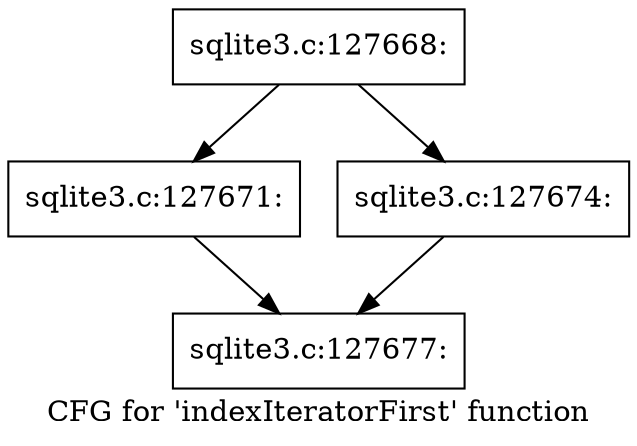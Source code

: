 digraph "CFG for 'indexIteratorFirst' function" {
	label="CFG for 'indexIteratorFirst' function";

	Node0x55c0f9fb8190 [shape=record,label="{sqlite3.c:127668:}"];
	Node0x55c0f9fb8190 -> Node0x55c0f9facce0;
	Node0x55c0f9fb8190 -> Node0x55c0f9facd80;
	Node0x55c0f9facce0 [shape=record,label="{sqlite3.c:127671:}"];
	Node0x55c0f9facce0 -> Node0x55c0f9fac9f0;
	Node0x55c0f9facd80 [shape=record,label="{sqlite3.c:127674:}"];
	Node0x55c0f9facd80 -> Node0x55c0f9fac9f0;
	Node0x55c0f9fac9f0 [shape=record,label="{sqlite3.c:127677:}"];
}
